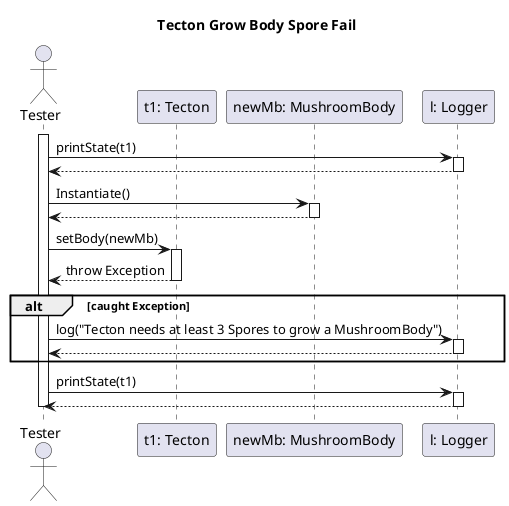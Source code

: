 @startuml tectonGrowBodyTest

title Tecton Grow Body Spore Fail

actor "Tester" as ts
participant "t1: Tecton" as t1
participant "newMb: MushroomBody" as newMb
participant "l: Logger" as l

activate ts

ts -> l: printState(t1)
activate l
ts <-- l
deactivate l

ts -> newMb: Instantiate()
activate newMb
ts <-- newMb
deactivate newMb

ts -> t1: setBody(newMb)
activate t1

ts <-- t1: throw Exception
deactivate t1

alt caught Exception
    ts -> l: log("Tecton needs at least 3 Spores to grow a MushroomBody")
    activate l
    ts <-- l
    deactivate l    
end

ts -> l: printState(t1)
activate l
ts <-- l
deactivate l

deactivate ts

@enduml